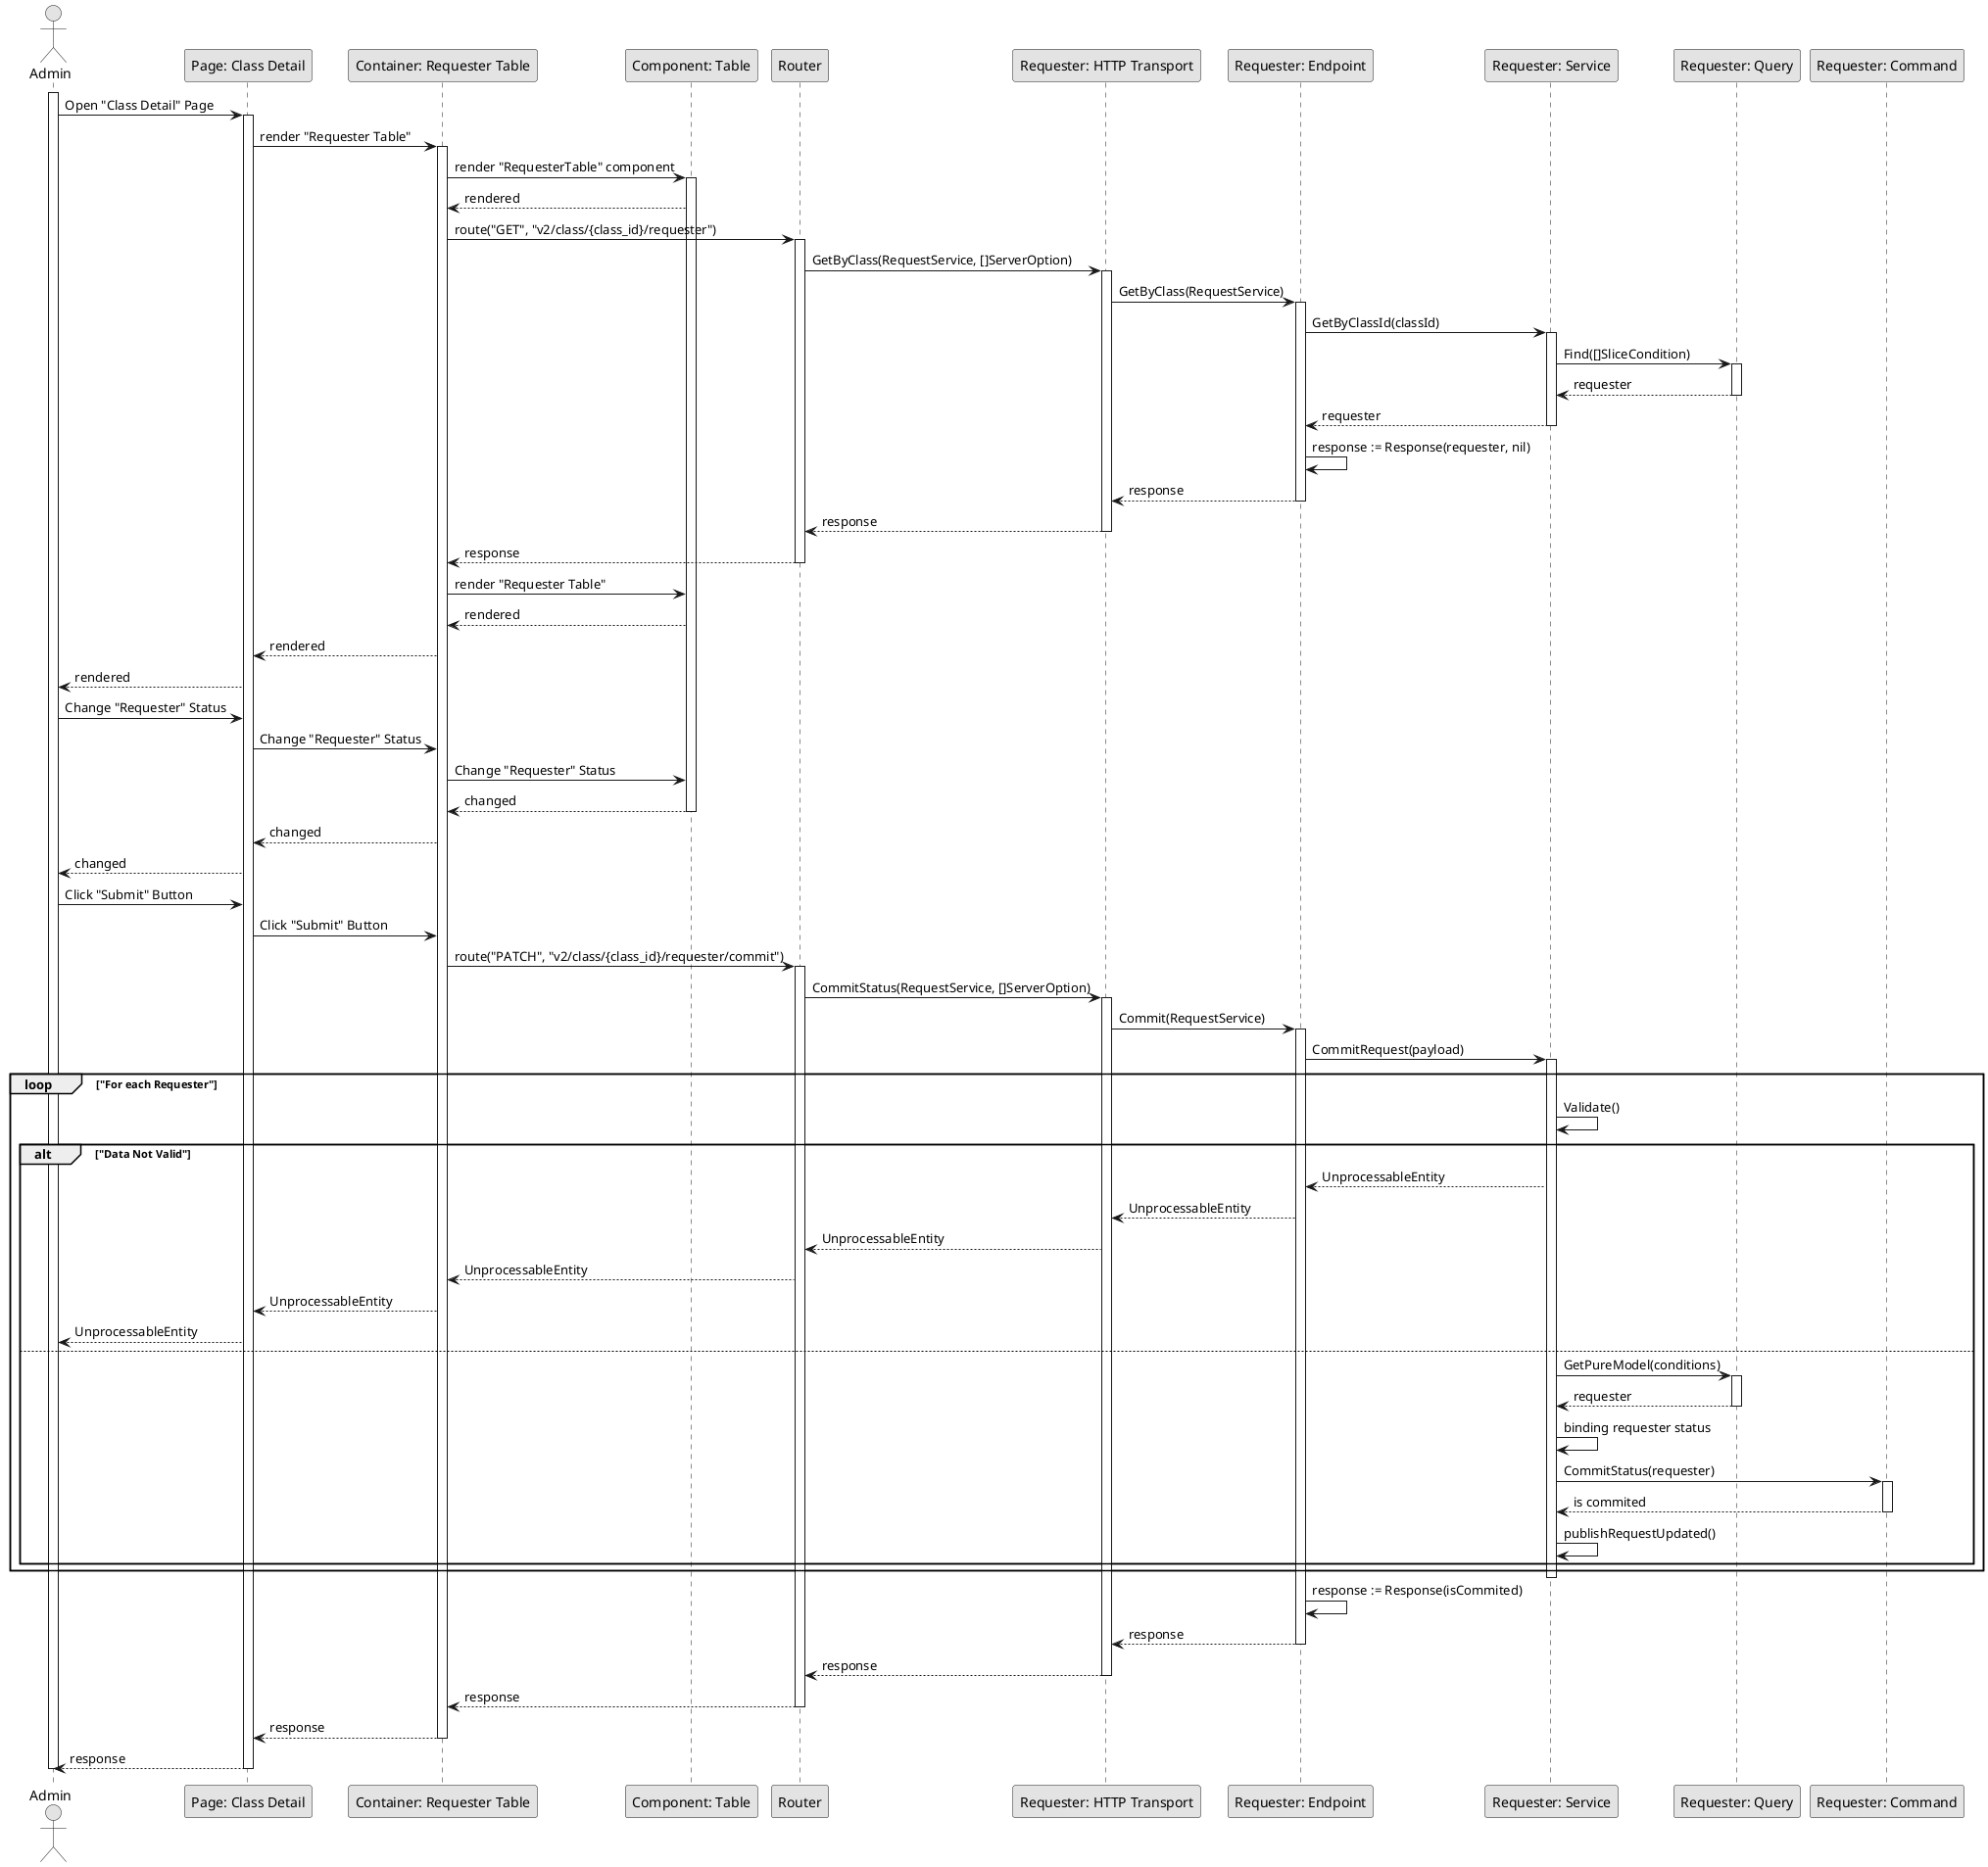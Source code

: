 @startuml GetRequester

skinparam Monochrome true
skinparam Shadowing false

actor Admin
participant "Page: Class Detail" as ClassDetailPage
participant "Container: Requester Table" as RequesterTableContainer
participant "Component: Table" as RequesterTable
participant "Router" as Router
participant "Requester: HTTP Transport" as RequestHTTPTransport
participant "Requester: Endpoint" as RequestEndpoint
participant "Requester: Service" as RequestService
participant "Requester: Query" as RequestQuery
participant "Requester: Command" as RequestCommand

activate Admin

Admin->ClassDetailPage: Open "Class Detail" Page
activate ClassDetailPage
ClassDetailPage->RequesterTableContainer: render "Requester Table"
activate RequesterTableContainer
RequesterTableContainer->RequesterTable: render "RequesterTable" component
activate RequesterTable
RequesterTable-->RequesterTableContainer: rendered
RequesterTableContainer->Router: route("GET", "v2/class/{class_id}/requester")
activate Router
Router->RequestHTTPTransport: GetByClass(RequestService, []ServerOption)
activate RequestHTTPTransport
RequestHTTPTransport->RequestEndpoint: GetByClass(RequestService)
activate RequestEndpoint
RequestEndpoint->RequestService: GetByClassId(classId)
activate RequestService
RequestService->RequestQuery: Find([]SliceCondition)
activate RequestQuery
RequestQuery-->RequestService: requester
deactivate RequestQuery
RequestService-->RequestEndpoint: requester
deactivate RequestService
RequestEndpoint->RequestEndpoint: response := Response(requester, nil)
RequestEndpoint-->RequestHTTPTransport: response
deactivate RequestEndpoint
RequestHTTPTransport-->Router: response
deactivate RequestHTTPTransport
Router-->RequesterTableContainer: response
deactivate Router
RequesterTableContainer->RequesterTable: render "Requester Table"
RequesterTable-->RequesterTableContainer: rendered
RequesterTableContainer-->ClassDetailPage: rendered
ClassDetailPage-->Admin: rendered

Admin->ClassDetailPage: Change "Requester" Status
ClassDetailPage->RequesterTableContainer: Change "Requester" Status
RequesterTableContainer->RequesterTable: Change "Requester" Status
RequesterTable-->RequesterTableContainer: changed
deactivate RequesterTable
RequesterTableContainer-->ClassDetailPage: changed
ClassDetailPage-->Admin: changed

Admin->ClassDetailPage: Click "Submit" Button
ClassDetailPage->RequesterTableContainer: Click "Submit" Button

RequesterTableContainer->Router: route("PATCH", "v2/class/{class_id}/requester/commit")
activate Router
Router->RequestHTTPTransport: CommitStatus(RequestService, []ServerOption)
activate RequestHTTPTransport
RequestHTTPTransport->RequestEndpoint: Commit(RequestService)
activate RequestEndpoint
RequestEndpoint->RequestService: CommitRequest(payload)
activate RequestService
loop "For each Requester"
    RequestService->RequestService: Validate()
    
    alt "Data Not Valid"
        RequestService-->RequestEndpoint: UnprocessableEntity
        RequestEndpoint-->RequestHTTPTransport: UnprocessableEntity
        RequestHTTPTransport-->Router: UnprocessableEntity
        Router-->RequesterTableContainer: UnprocessableEntity
        RequesterTableContainer-->ClassDetailPage: UnprocessableEntity
        ClassDetailPage-->Admin: UnprocessableEntity
    else
        RequestService->RequestQuery: GetPureModel(conditions)
        activate RequestQuery
        RequestQuery-->RequestService: requester
        deactivate RequestQuery
        RequestService->RequestService: binding requester status
        RequestService->RequestCommand: CommitStatus(requester)
        activate RequestCommand
        RequestCommand-->RequestService: is commited
        deactivate RequestCommand
        RequestService->RequestService: publishRequestUpdated()
    end
end
deactivate RequestService
RequestEndpoint->RequestEndpoint: response := Response(isCommited)
RequestEndpoint-->RequestHTTPTransport: response
deactivate RequestEndpoint
RequestHTTPTransport-->Router: response
deactivate RequestHTTPTransport
Router-->RequesterTableContainer: response
deactivate Router
RequesterTableContainer-->ClassDetailPage: response
deactivate RequesterTableContainer
ClassDetailPage-->Admin: response
deactivate ClassDetailPage
deactivate Admin

@enduml